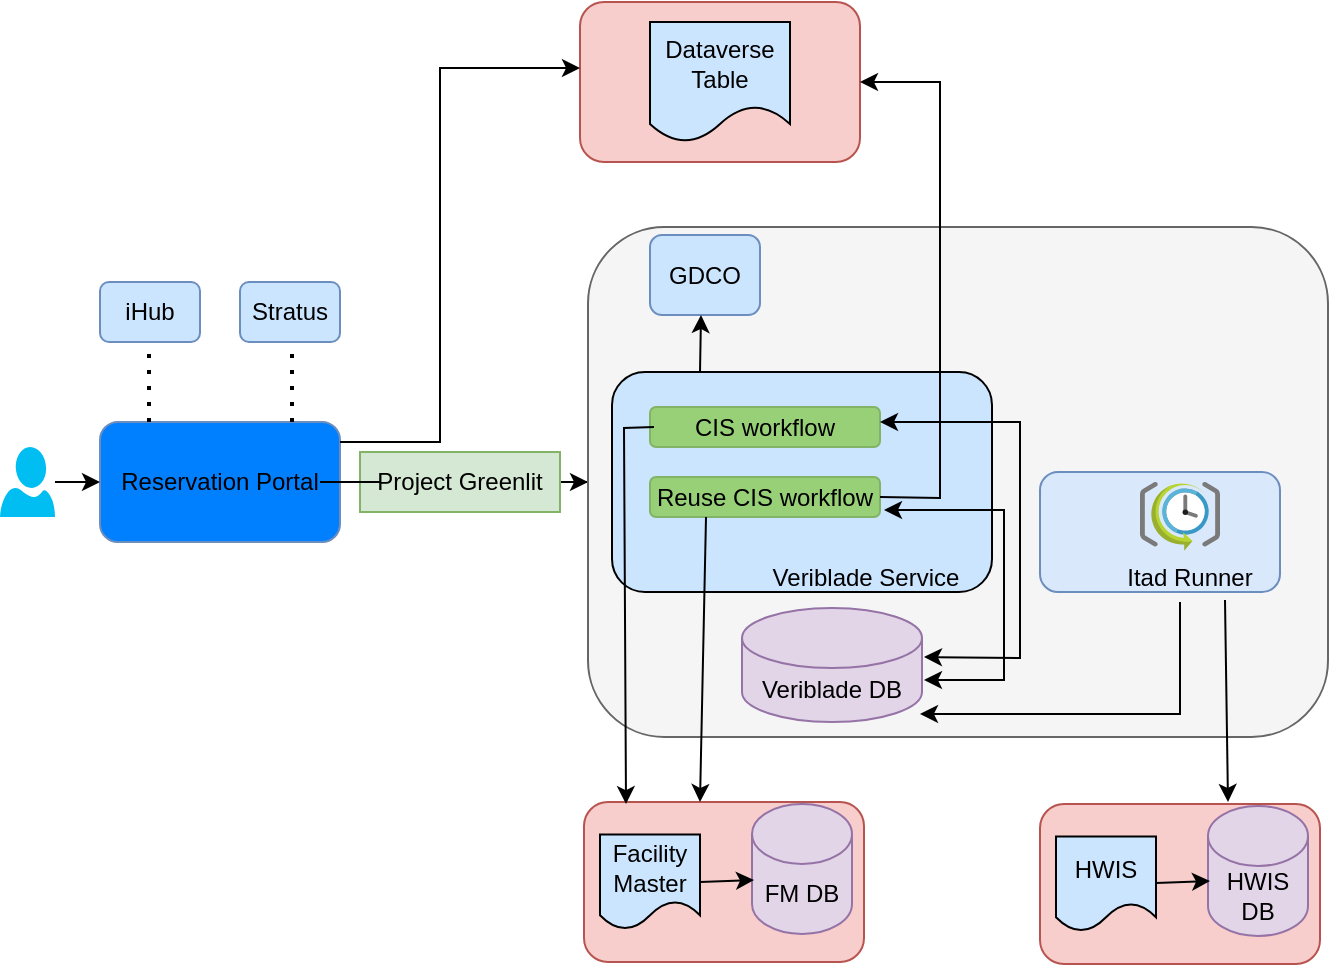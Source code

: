 <mxfile version="17.1.2" type="github"><diagram id="AQY0jlWE6A9-oAnRVSJy" name="Page-1"><mxGraphModel dx="1422" dy="754" grid="1" gridSize="10" guides="1" tooltips="1" connect="1" arrows="1" fold="1" page="1" pageScale="1" pageWidth="850" pageHeight="1100" math="0" shadow="0"><root><mxCell id="0"/><mxCell id="1" parent="0"/><mxCell id="G0qCUJgMpBlMGje8q9Qi-11" value="" style="edgeStyle=orthogonalEdgeStyle;rounded=0;orthogonalLoop=1;jettySize=auto;html=1;startArrow=none;" edge="1" parent="1" source="G0qCUJgMpBlMGje8q9Qi-12" target="G0qCUJgMpBlMGje8q9Qi-10"><mxGeometry relative="1" as="geometry"/></mxCell><mxCell id="G0qCUJgMpBlMGje8q9Qi-1" value="Reservation Portal" style="rounded=1;whiteSpace=wrap;html=1;fillColor=#007FFF;strokeColor=#6c8ebf;" vertex="1" parent="1"><mxGeometry x="60" y="240" width="120" height="60" as="geometry"/></mxCell><mxCell id="G0qCUJgMpBlMGje8q9Qi-2" value="Stratus" style="whiteSpace=wrap;html=1;fillColor=#CCE5FF;strokeColor=#6c8ebf;rounded=1;" vertex="1" parent="1"><mxGeometry x="130" y="170" width="50" height="30" as="geometry"/></mxCell><mxCell id="G0qCUJgMpBlMGje8q9Qi-4" value="iHub" style="whiteSpace=wrap;html=1;fillColor=#CCE5FF;strokeColor=#6c8ebf;rounded=1;" vertex="1" parent="1"><mxGeometry x="60" y="170" width="50" height="30" as="geometry"/></mxCell><mxCell id="G0qCUJgMpBlMGje8q9Qi-6" value="" style="endArrow=none;dashed=1;html=1;dashPattern=1 3;strokeWidth=2;rounded=0;exitX=0.75;exitY=0;exitDx=0;exitDy=0;" edge="1" parent="1"><mxGeometry width="50" height="50" relative="1" as="geometry"><mxPoint x="156" y="240" as="sourcePoint"/><mxPoint x="156" y="200" as="targetPoint"/></mxGeometry></mxCell><mxCell id="G0qCUJgMpBlMGje8q9Qi-7" value="" style="endArrow=none;dashed=1;html=1;dashPattern=1 3;strokeWidth=2;rounded=0;exitX=0.75;exitY=0;exitDx=0;exitDy=0;" edge="1" parent="1"><mxGeometry width="50" height="50" relative="1" as="geometry"><mxPoint x="84.5" y="240" as="sourcePoint"/><mxPoint x="84.5" y="200" as="targetPoint"/></mxGeometry></mxCell><mxCell id="G0qCUJgMpBlMGje8q9Qi-9" value="" style="edgeStyle=orthogonalEdgeStyle;rounded=0;orthogonalLoop=1;jettySize=auto;html=1;" edge="1" parent="1" source="G0qCUJgMpBlMGje8q9Qi-8" target="G0qCUJgMpBlMGje8q9Qi-1"><mxGeometry relative="1" as="geometry"/></mxCell><mxCell id="G0qCUJgMpBlMGje8q9Qi-8" value="" style="verticalLabelPosition=bottom;html=1;verticalAlign=top;align=center;strokeColor=none;fillColor=#00BEF2;shape=mxgraph.azure.user;" vertex="1" parent="1"><mxGeometry x="10" y="252.5" width="27.5" height="35" as="geometry"/></mxCell><mxCell id="G0qCUJgMpBlMGje8q9Qi-10" value="" style="rounded=1;whiteSpace=wrap;html=1;fillColor=#f5f5f5;strokeColor=#666666;fontColor=#333333;" vertex="1" parent="1"><mxGeometry x="304" y="142.5" width="370" height="255" as="geometry"/></mxCell><mxCell id="G0qCUJgMpBlMGje8q9Qi-14" value="" style="rounded=1;whiteSpace=wrap;html=1;fillColor=#f8cecc;strokeColor=#b85450;" vertex="1" parent="1"><mxGeometry x="302" y="430" width="140" height="80" as="geometry"/></mxCell><mxCell id="G0qCUJgMpBlMGje8q9Qi-15" value="FM DB" style="shape=cylinder3;whiteSpace=wrap;html=1;boundedLbl=1;backgroundOutline=1;size=15;fillColor=#e1d5e7;strokeColor=#9673a6;" vertex="1" parent="1"><mxGeometry x="386" y="431" width="50" height="65" as="geometry"/></mxCell><mxCell id="G0qCUJgMpBlMGje8q9Qi-16" value="Facility&lt;br&gt;Master" style="shape=document;whiteSpace=wrap;html=1;boundedLbl=1;fillColor=#CCE5FF;" vertex="1" parent="1"><mxGeometry x="310" y="446.25" width="50" height="47.5" as="geometry"/></mxCell><mxCell id="G0qCUJgMpBlMGje8q9Qi-18" value="" style="endArrow=classic;html=1;rounded=0;" edge="1" parent="1"><mxGeometry width="50" height="50" relative="1" as="geometry"><mxPoint x="360" y="470" as="sourcePoint"/><mxPoint x="387" y="469" as="targetPoint"/><Array as="points"/></mxGeometry></mxCell><mxCell id="G0qCUJgMpBlMGje8q9Qi-19" value="" style="rounded=1;whiteSpace=wrap;html=1;fillColor=#f8cecc;strokeColor=#b85450;" vertex="1" parent="1"><mxGeometry x="300" y="30" width="140" height="80" as="geometry"/></mxCell><mxCell id="G0qCUJgMpBlMGje8q9Qi-20" value="Dataverse&lt;br&gt;Table" style="shape=document;whiteSpace=wrap;html=1;boundedLbl=1;fillColor=#CCE5FF;" vertex="1" parent="1"><mxGeometry x="335" y="40" width="70" height="60" as="geometry"/></mxCell><mxCell id="G0qCUJgMpBlMGje8q9Qi-27" value="" style="rounded=1;whiteSpace=wrap;html=1;fillColor=#f8cecc;strokeColor=#b85450;" vertex="1" parent="1"><mxGeometry x="530" y="431" width="140" height="80" as="geometry"/></mxCell><mxCell id="G0qCUJgMpBlMGje8q9Qi-28" value="HWIS DB" style="shape=cylinder3;whiteSpace=wrap;html=1;boundedLbl=1;backgroundOutline=1;size=15;fillColor=#e1d5e7;strokeColor=#9673a6;" vertex="1" parent="1"><mxGeometry x="614" y="432" width="50" height="65" as="geometry"/></mxCell><mxCell id="G0qCUJgMpBlMGje8q9Qi-29" value="HWIS" style="shape=document;whiteSpace=wrap;html=1;boundedLbl=1;fillColor=#CCE5FF;" vertex="1" parent="1"><mxGeometry x="538" y="447.25" width="50" height="47.5" as="geometry"/></mxCell><mxCell id="G0qCUJgMpBlMGje8q9Qi-31" value="" style="endArrow=classic;html=1;rounded=0;" edge="1" parent="1"><mxGeometry width="50" height="50" relative="1" as="geometry"><mxPoint x="588" y="470.5" as="sourcePoint"/><mxPoint x="615" y="469.5" as="targetPoint"/><Array as="points"/></mxGeometry></mxCell><mxCell id="G0qCUJgMpBlMGje8q9Qi-32" value="" style="rounded=1;whiteSpace=wrap;html=1;fillColor=#CCE5FF;" vertex="1" parent="1"><mxGeometry x="316" y="215" width="190" height="110" as="geometry"/></mxCell><mxCell id="G0qCUJgMpBlMGje8q9Qi-35" value="CIS workflow" style="rounded=1;whiteSpace=wrap;html=1;fillColor=#97D077;strokeColor=#82B366;" vertex="1" parent="1"><mxGeometry x="335" y="232.5" width="115" height="20" as="geometry"/></mxCell><mxCell id="G0qCUJgMpBlMGje8q9Qi-36" value="Reuse CIS workflow" style="rounded=1;whiteSpace=wrap;html=1;fillColor=#97D077;strokeColor=#82B366;" vertex="1" parent="1"><mxGeometry x="335" y="267.5" width="115" height="20" as="geometry"/></mxCell><mxCell id="G0qCUJgMpBlMGje8q9Qi-37" value="Veriblade Service" style="text;html=1;strokeColor=none;fillColor=none;align=center;verticalAlign=middle;whiteSpace=wrap;rounded=0;" vertex="1" parent="1"><mxGeometry x="390" y="303" width="106" height="30" as="geometry"/></mxCell><mxCell id="G0qCUJgMpBlMGje8q9Qi-39" value="GDCO" style="whiteSpace=wrap;html=1;fillColor=#CCE5FF;strokeColor=#6c8ebf;rounded=1;" vertex="1" parent="1"><mxGeometry x="335" y="146.5" width="55" height="40" as="geometry"/></mxCell><mxCell id="G0qCUJgMpBlMGje8q9Qi-40" value="" style="endArrow=classic;html=1;rounded=0;exitX=1;exitY=0.5;exitDx=0;exitDy=0;entryX=1;entryY=0.5;entryDx=0;entryDy=0;" edge="1" parent="1" source="G0qCUJgMpBlMGje8q9Qi-36" target="G0qCUJgMpBlMGje8q9Qi-19"><mxGeometry width="50" height="50" relative="1" as="geometry"><mxPoint x="450" y="330" as="sourcePoint"/><mxPoint x="500" y="280" as="targetPoint"/><Array as="points"><mxPoint x="480" y="278"/><mxPoint x="480" y="70"/></Array></mxGeometry></mxCell><mxCell id="G0qCUJgMpBlMGje8q9Qi-41" value="" style="endArrow=classic;html=1;rounded=0;entryX=0.5;entryY=1;entryDx=0;entryDy=0;" edge="1" parent="1"><mxGeometry width="50" height="50" relative="1" as="geometry"><mxPoint x="360" y="215" as="sourcePoint"/><mxPoint x="360.5" y="186.5" as="targetPoint"/></mxGeometry></mxCell><mxCell id="G0qCUJgMpBlMGje8q9Qi-42" value="" style="rounded=1;whiteSpace=wrap;html=1;strokeColor=#6c8ebf;fillColor=#dae8fc;" vertex="1" parent="1"><mxGeometry x="530" y="265" width="120" height="60" as="geometry"/></mxCell><mxCell id="G0qCUJgMpBlMGje8q9Qi-43" value="Itad Runner" style="text;html=1;strokeColor=none;fillColor=none;align=center;verticalAlign=middle;whiteSpace=wrap;rounded=0;" vertex="1" parent="1"><mxGeometry x="570" y="303" width="70" height="30" as="geometry"/></mxCell><mxCell id="G0qCUJgMpBlMGje8q9Qi-44" value="Veriblade DB" style="shape=cylinder3;whiteSpace=wrap;html=1;boundedLbl=1;backgroundOutline=1;size=15;strokeColor=#9673a6;fillColor=#e1d5e7;" vertex="1" parent="1"><mxGeometry x="381" y="333" width="90" height="57" as="geometry"/></mxCell><mxCell id="G0qCUJgMpBlMGje8q9Qi-47" value="" style="endArrow=classic;startArrow=classic;html=1;rounded=0;" edge="1" parent="1"><mxGeometry width="50" height="50" relative="1" as="geometry"><mxPoint x="472" y="357.5" as="sourcePoint"/><mxPoint x="450" y="240" as="targetPoint"/><Array as="points"><mxPoint x="520" y="358"/><mxPoint x="520" y="300"/><mxPoint x="520" y="240"/></Array></mxGeometry></mxCell><mxCell id="G0qCUJgMpBlMGje8q9Qi-49" value="" style="endArrow=classic;startArrow=classic;html=1;rounded=0;" edge="1" parent="1"><mxGeometry width="50" height="50" relative="1" as="geometry"><mxPoint x="472" y="369" as="sourcePoint"/><mxPoint x="452" y="284" as="targetPoint"/><Array as="points"><mxPoint x="512" y="369"/><mxPoint x="512" y="284"/></Array></mxGeometry></mxCell><mxCell id="G0qCUJgMpBlMGje8q9Qi-50" value="" style="sketch=0;aspect=fixed;html=1;points=[];align=center;image;fontSize=12;image=img/lib/mscae/SchedulerJobCollection.svg;strokeColor=#82B366;fillColor=#97D077;" vertex="1" parent="1"><mxGeometry x="580" y="270" width="40" height="34.4" as="geometry"/></mxCell><mxCell id="G0qCUJgMpBlMGje8q9Qi-52" value="" style="endArrow=classic;html=1;rounded=0;" edge="1" parent="1"><mxGeometry width="50" height="50" relative="1" as="geometry"><mxPoint x="600" y="330" as="sourcePoint"/><mxPoint x="470" y="386" as="targetPoint"/><Array as="points"><mxPoint x="600" y="386"/></Array></mxGeometry></mxCell><mxCell id="G0qCUJgMpBlMGje8q9Qi-53" value="" style="endArrow=classic;html=1;rounded=0;exitX=0.75;exitY=1;exitDx=0;exitDy=0;entryX=0.2;entryY=-0.031;entryDx=0;entryDy=0;entryPerimeter=0;" edge="1" parent="1" target="G0qCUJgMpBlMGje8q9Qi-28"><mxGeometry width="50" height="50" relative="1" as="geometry"><mxPoint x="622.5" y="329" as="sourcePoint"/><mxPoint x="620" y="430" as="targetPoint"/></mxGeometry></mxCell><mxCell id="G0qCUJgMpBlMGje8q9Qi-54" value="" style="endArrow=classic;html=1;rounded=0;" edge="1" parent="1"><mxGeometry width="50" height="50" relative="1" as="geometry"><mxPoint x="363" y="287.5" as="sourcePoint"/><mxPoint x="360" y="430" as="targetPoint"/></mxGeometry></mxCell><mxCell id="G0qCUJgMpBlMGje8q9Qi-55" value="" style="endArrow=classic;html=1;rounded=0;exitX=0;exitY=0.5;exitDx=0;exitDy=0;entryX=0.15;entryY=0.013;entryDx=0;entryDy=0;entryPerimeter=0;" edge="1" parent="1" target="G0qCUJgMpBlMGje8q9Qi-14"><mxGeometry width="50" height="50" relative="1" as="geometry"><mxPoint x="337" y="242.5" as="sourcePoint"/><mxPoint x="322" y="420" as="targetPoint"/><Array as="points"><mxPoint x="322" y="243"/></Array></mxGeometry></mxCell><mxCell id="G0qCUJgMpBlMGje8q9Qi-56" value="" style="endArrow=classic;html=1;rounded=0;entryX=0;entryY=0.413;entryDx=0;entryDy=0;entryPerimeter=0;" edge="1" parent="1" target="G0qCUJgMpBlMGje8q9Qi-19"><mxGeometry width="50" height="50" relative="1" as="geometry"><mxPoint x="180" y="250" as="sourcePoint"/><mxPoint x="230" y="210" as="targetPoint"/><Array as="points"><mxPoint x="230" y="250"/><mxPoint x="230" y="63"/></Array></mxGeometry></mxCell><mxCell id="G0qCUJgMpBlMGje8q9Qi-12" value="Project Greenlit" style="text;html=1;strokeColor=#82b366;fillColor=#d5e8d4;align=center;verticalAlign=middle;whiteSpace=wrap;rounded=0;" vertex="1" parent="1"><mxGeometry x="190" y="255" width="100" height="30" as="geometry"/></mxCell><mxCell id="G0qCUJgMpBlMGje8q9Qi-57" value="" style="edgeStyle=orthogonalEdgeStyle;rounded=0;orthogonalLoop=1;jettySize=auto;html=1;endArrow=none;" edge="1" parent="1" source="G0qCUJgMpBlMGje8q9Qi-1" target="G0qCUJgMpBlMGje8q9Qi-12"><mxGeometry relative="1" as="geometry"><mxPoint x="180" y="270" as="sourcePoint"/><mxPoint x="300" y="270" as="targetPoint"/></mxGeometry></mxCell></root></mxGraphModel></diagram></mxfile>